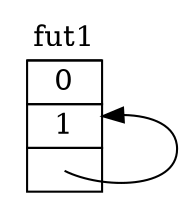 digraph {
   rankdir = RL;
   overlap = false;
   dpi = 300.0;
   splines = false;
   cluster = true;
   
   node [shape = "plaintext";];
   
   fut1 [label = <<table border="0" cellborder="1" cellspacing="0">
      <tr><td sides="B">fut1</td></tr>
      <tr><td>0</td></tr>
      <tr><td port="target">1</td></tr>
      <tr><td port="source">  </td></tr>
      </table>>;];
   
   edge [tailclip = "false";];
   fut1:source:c -> fut1:target [dir = forward;];
}